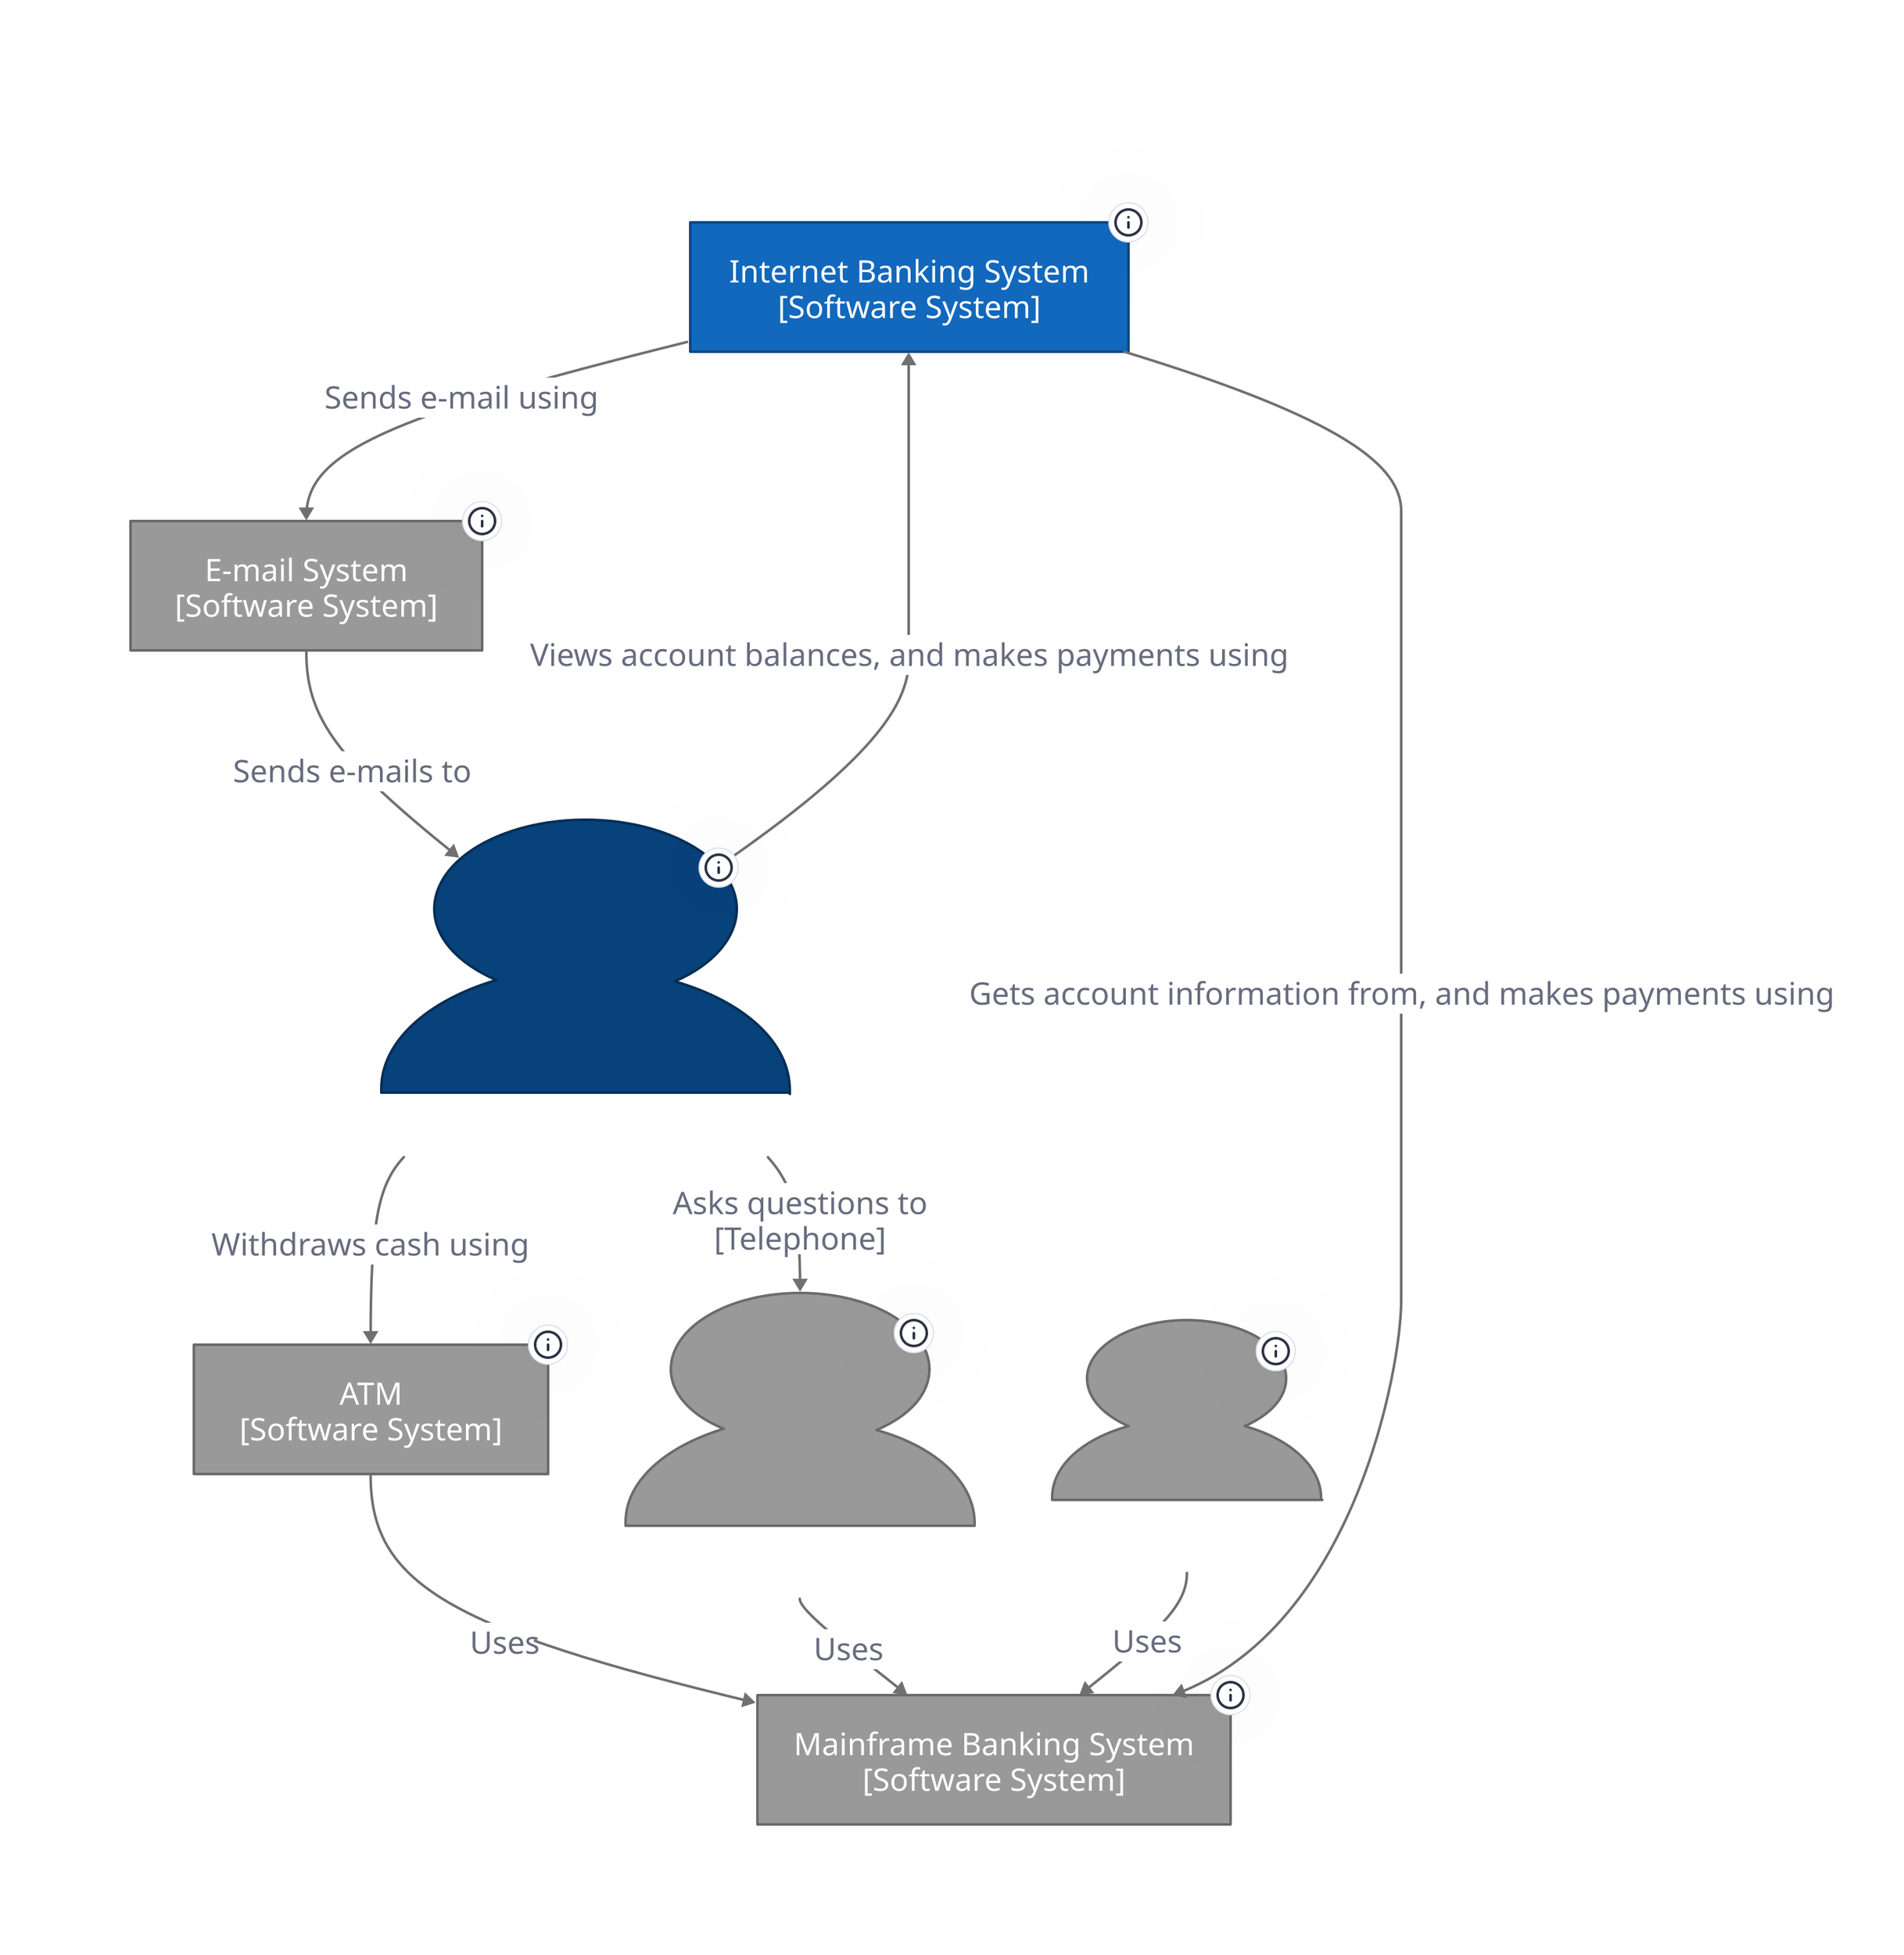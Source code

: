title: |`md
  # System Landscape
`| {
  near: top-center
}
container_12: {
  label: "Customer Service Staff\n[Person]"
  shape: person
  tooltip: "Customer service staff within the bank."
  style: {
    fill: "#999999"
    font-color: "#ffffff"
    font-size: 22
    multiple: false
    opacity: 1.0
    stroke: "#6b6b6b"
  }
}
container_15: {
  label: "Back Office Staff\n[Person]"
  shape: person
  tooltip: "Administration and support staff within the bank."
  style: {
    fill: "#999999"
    font-color: "#ffffff"
    font-size: 22
    multiple: false
    opacity: 1.0
    stroke: "#6b6b6b"
  }
}
container_2: {
  label: "Internet Banking System\n[Software System]"
  shape: rectangle
  tooltip: "Allows customers to view information about their bank accounts, and make payments."
  style: {
    fill: "#1168bd"
    font-color: "#ffffff"
    font-size: 24
    multiple: false
    opacity: 1.0
    stroke: "#0b4884"
  }
}
container_4: {
  label: "Mainframe Banking System\n[Software System]"
  shape: rectangle
  tooltip: "Stores all of the core banking information about customers, accounts, transactions, etc."
  style: {
    fill: "#999999"
    font-color: "#ffffff"
    font-size: 24
    multiple: false
    opacity: 1.0
    stroke: "#6b6b6b"
  }
}
container_6: {
  label: "E-mail System\n[Software System]"
  shape: rectangle
  tooltip: "The internal Microsoft Exchange e-mail system."
  style: {
    fill: "#999999"
    font-color: "#ffffff"
    font-size: 24
    multiple: false
    opacity: 1.0
    stroke: "#6b6b6b"
  }
}
container_9: {
  label: "ATM\n[Software System]"
  shape: rectangle
  tooltip: "Allows customers to withdraw cash."
  style: {
    fill: "#999999"
    font-color: "#ffffff"
    font-size: 24
    multiple: false
    opacity: 1.0
    stroke: "#6b6b6b"
  }
}
container_1: {
  label: "Personal Banking Customer\n[Person]"
  shape: person
  tooltip: "A customer of the bank, with personal bank accounts."
  style: {
    fill: "#08427b"
    font-color: "#ffffff"
    font-size: 22
    multiple: false
    opacity: 1.0
    stroke: "#052e56"
  }
}

container_9 -> container_4: {
  label: "Uses"
  style: {
    font-size: 24
    opacity: 1.0
    stroke: "#707070"
    stroke-width: 2
  }
}
container_1 -> container_9: {
  label: "Withdraws cash using"
  style: {
    font-size: 24
    opacity: 1.0
    stroke: "#707070"
    stroke-width: 2
  }
}
container_12 -> container_4: {
  label: "Uses"
  style: {
    font-size: 24
    opacity: 1.0
    stroke: "#707070"
    stroke-width: 2
  }
}
container_1 -> container_12: {
  label: "Asks questions to\n[Telephone]"
  style: {
    font-size: 24
    opacity: 1.0
    stroke: "#707070"
    stroke-width: 2
  }
}
container_15 -> container_4: {
  label: "Uses"
  style: {
    font-size: 24
    opacity: 1.0
    stroke: "#707070"
    stroke-width: 2
  }
}
container_1 -> container_2: {
  label: "Views account balances, and makes payments using"
  style: {
    font-size: 24
    opacity: 1.0
    stroke: "#707070"
    stroke-width: 2
  }
}
container_2 -> container_4: {
  label: "Gets account information from, and makes payments using"
  style: {
    font-size: 24
    opacity: 1.0
    stroke: "#707070"
    stroke-width: 2
  }
}
container_2 -> container_6: {
  label: "Sends e-mail using"
  style: {
    font-size: 24
    opacity: 1.0
    stroke: "#707070"
    stroke-width: 2
  }
}
container_6 -> container_1: {
  label: "Sends e-mails to"
  style: {
    font-size: 24
    opacity: 1.0
    stroke: "#707070"
    stroke-width: 2
  }
}
